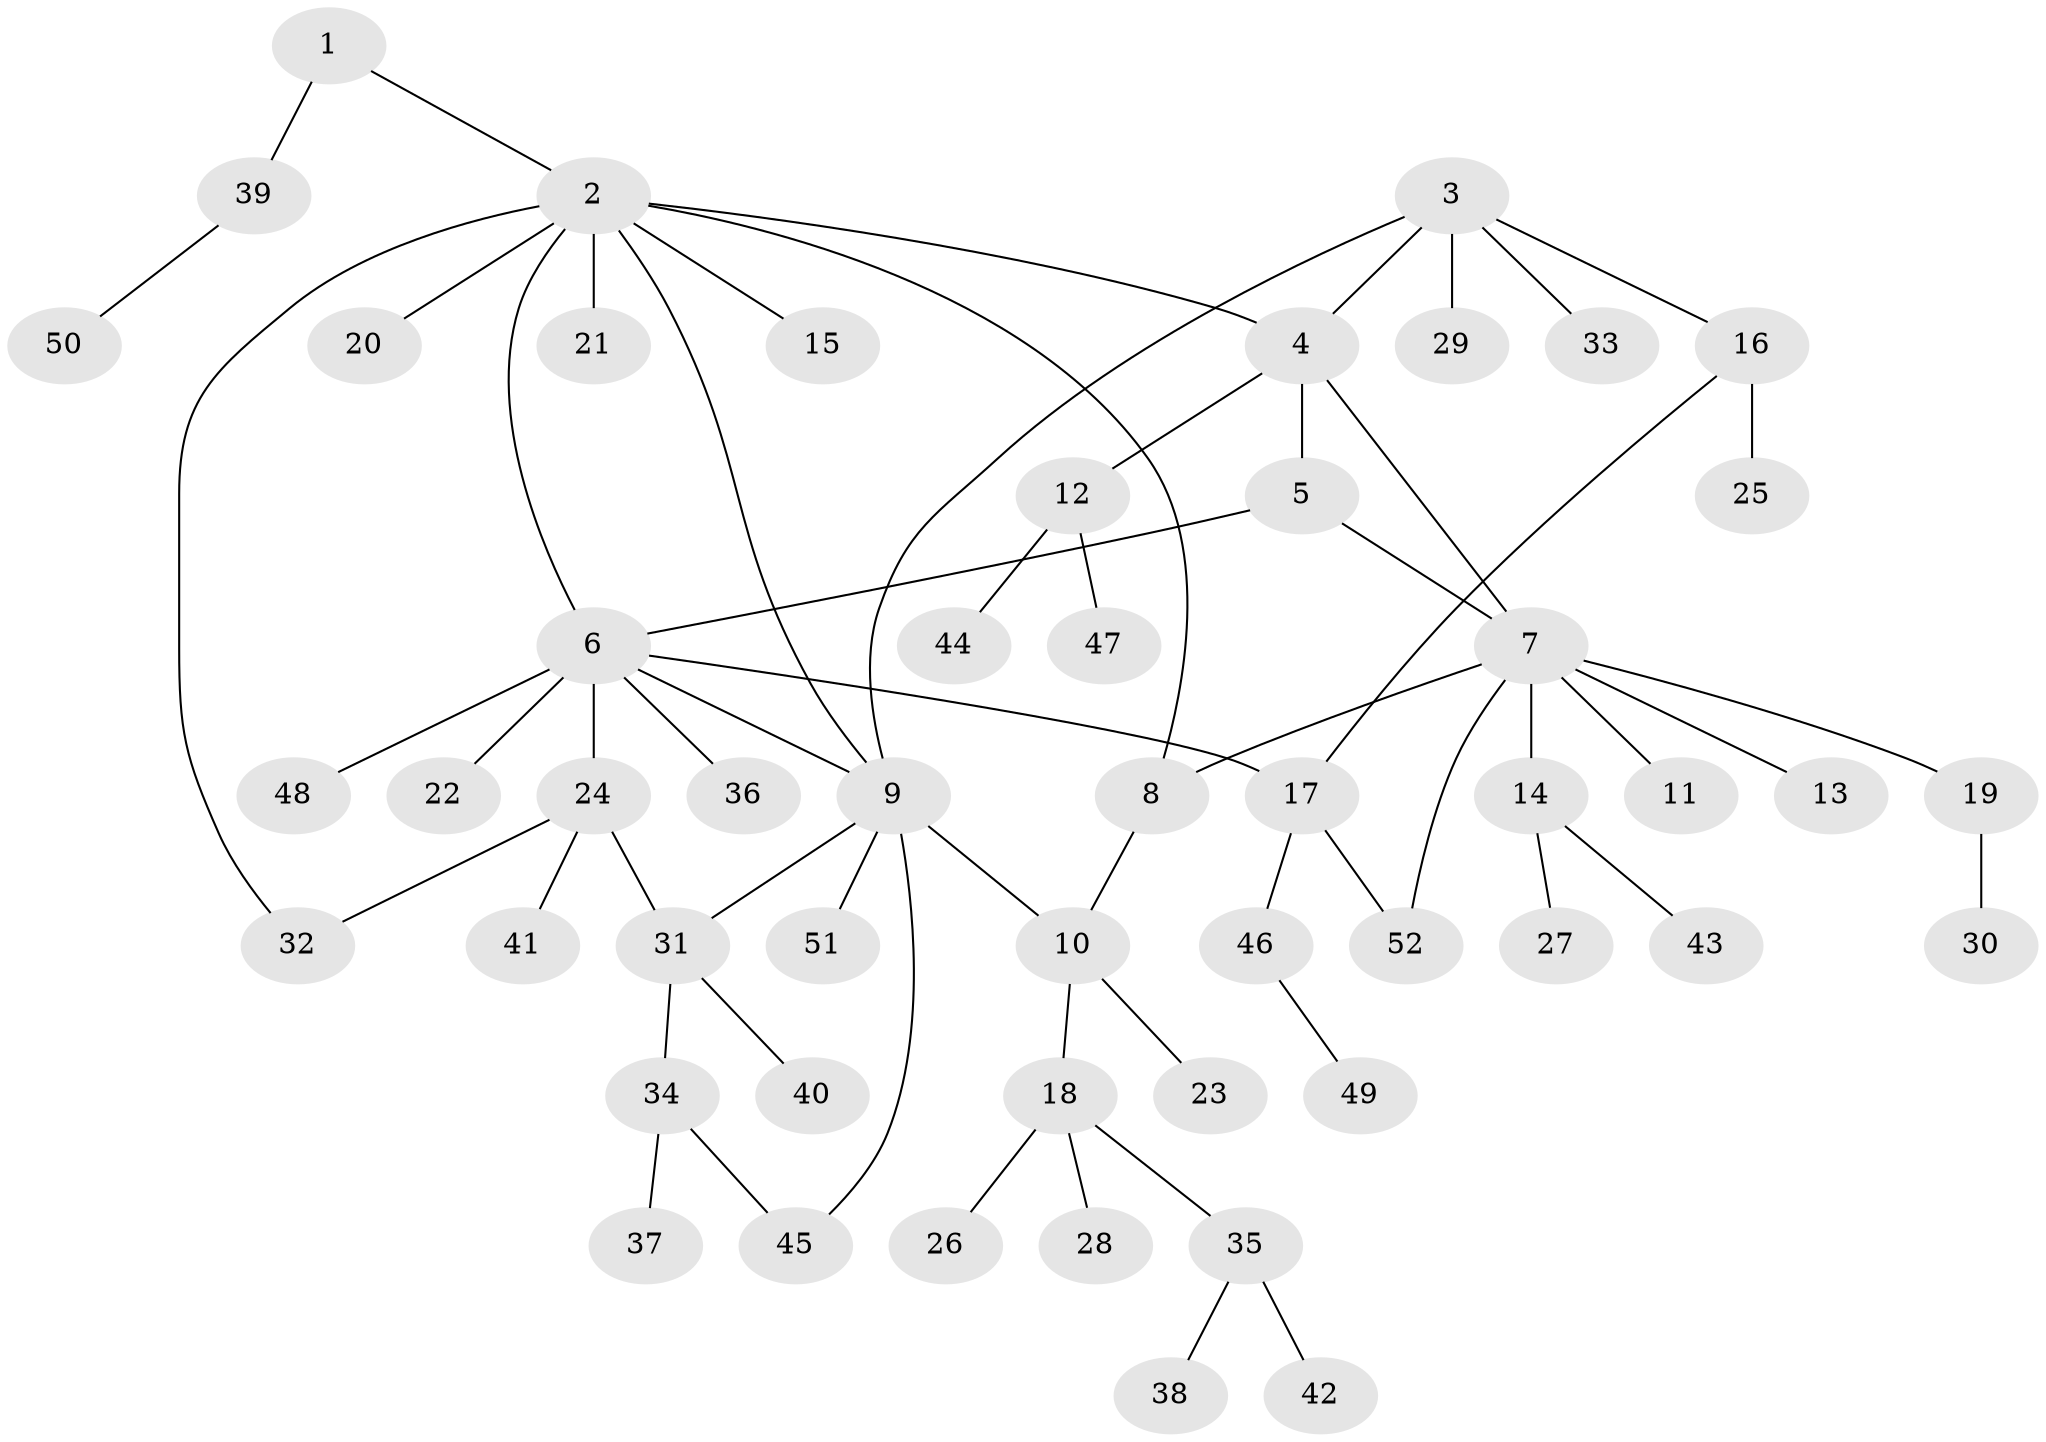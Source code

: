 // Generated by graph-tools (version 1.1) at 2025/02/03/09/25 03:02:36]
// undirected, 52 vertices, 62 edges
graph export_dot {
graph [start="1"]
  node [color=gray90,style=filled];
  1;
  2;
  3;
  4;
  5;
  6;
  7;
  8;
  9;
  10;
  11;
  12;
  13;
  14;
  15;
  16;
  17;
  18;
  19;
  20;
  21;
  22;
  23;
  24;
  25;
  26;
  27;
  28;
  29;
  30;
  31;
  32;
  33;
  34;
  35;
  36;
  37;
  38;
  39;
  40;
  41;
  42;
  43;
  44;
  45;
  46;
  47;
  48;
  49;
  50;
  51;
  52;
  1 -- 2;
  1 -- 39;
  2 -- 4;
  2 -- 6;
  2 -- 8;
  2 -- 9;
  2 -- 15;
  2 -- 20;
  2 -- 21;
  2 -- 32;
  3 -- 4;
  3 -- 9;
  3 -- 16;
  3 -- 29;
  3 -- 33;
  4 -- 5;
  4 -- 7;
  4 -- 12;
  5 -- 6;
  5 -- 7;
  6 -- 9;
  6 -- 17;
  6 -- 22;
  6 -- 24;
  6 -- 36;
  6 -- 48;
  7 -- 8;
  7 -- 11;
  7 -- 13;
  7 -- 14;
  7 -- 19;
  7 -- 52;
  8 -- 10;
  9 -- 10;
  9 -- 31;
  9 -- 45;
  9 -- 51;
  10 -- 18;
  10 -- 23;
  12 -- 44;
  12 -- 47;
  14 -- 27;
  14 -- 43;
  16 -- 17;
  16 -- 25;
  17 -- 46;
  17 -- 52;
  18 -- 26;
  18 -- 28;
  18 -- 35;
  19 -- 30;
  24 -- 31;
  24 -- 32;
  24 -- 41;
  31 -- 34;
  31 -- 40;
  34 -- 37;
  34 -- 45;
  35 -- 38;
  35 -- 42;
  39 -- 50;
  46 -- 49;
}
